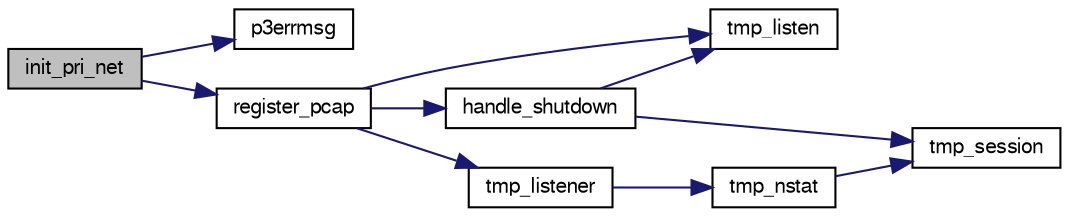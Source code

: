 digraph G
{
  bgcolor="transparent";
  edge [fontname="FreeSans",fontsize="10",labelfontname="FreeSans",labelfontsize="10"];
  node [fontname="FreeSans",fontsize="10",shape=record];
  rankdir=LR;
  Node1 [label="init_pri_net",height=0.2,width=0.4,color="black", fillcolor="grey75", style="filled" fontcolor="black"];
  Node1 -> Node2 [color="midnightblue",fontsize="10",style="solid",fontname="FreeSans"];
  Node2 [label="p3errmsg",height=0.2,width=0.4,color="black",URL="$p3utils_8c.html#a546a24de79393ec996187050b9a78dbc"];
  Node1 -> Node3 [color="midnightblue",fontsize="10",style="solid",fontname="FreeSans"];
  Node3 [label="register_pcap",height=0.2,width=0.4,color="black",URL="$tmp_8h.html#a5a9ef4e161acac1041833be8bc890830"];
  Node3 -> Node4 [color="midnightblue",fontsize="10",style="solid",fontname="FreeSans"];
  Node4 [label="handle_shutdown",height=0.2,width=0.4,color="black",URL="$tmp_8h.html#a53f24a97bc6ad077f4642e2c14322c6a"];
  Node4 -> Node5 [color="midnightblue",fontsize="10",style="solid",fontname="FreeSans"];
  Node5 [label="tmp_listen",height=0.2,width=0.4,color="black",URL="$tmp_8h.html#a353652186fc16daaddb7cfc9e13c111a"];
  Node4 -> Node6 [color="midnightblue",fontsize="10",style="solid",fontname="FreeSans"];
  Node6 [label="tmp_session",height=0.2,width=0.4,color="black",URL="$tmp_8h.html#a580c729deca8991247f8cfd9c36b51e3"];
  Node3 -> Node5 [color="midnightblue",fontsize="10",style="solid",fontname="FreeSans"];
  Node3 -> Node7 [color="midnightblue",fontsize="10",style="solid",fontname="FreeSans"];
  Node7 [label="tmp_listener",height=0.2,width=0.4,color="black",URL="$tmp_8h.html#ac89bac0cecc42a303ffa9d7e17222adf"];
  Node7 -> Node8 [color="midnightblue",fontsize="10",style="solid",fontname="FreeSans"];
  Node8 [label="tmp_nstat",height=0.2,width=0.4,color="black",URL="$tmp__net__mgmt_8c.html#a9924eba29845f4e0c0deab476267d6f2"];
  Node8 -> Node6 [color="midnightblue",fontsize="10",style="solid",fontname="FreeSans"];
}
